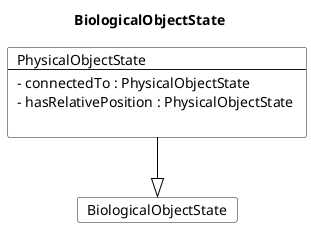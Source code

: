 @startuml
Title BiologicalObjectState 

Card BiologicalObjectState #fff [
BiologicalObjectState
]
Card PhysicalObjectState #fff [
PhysicalObjectState
----
- connectedTo : PhysicalObjectState 
- hasRelativePosition : PhysicalObjectState 

]
PhysicalObjectState --|> BiologicalObjectState  #000 
@enduml